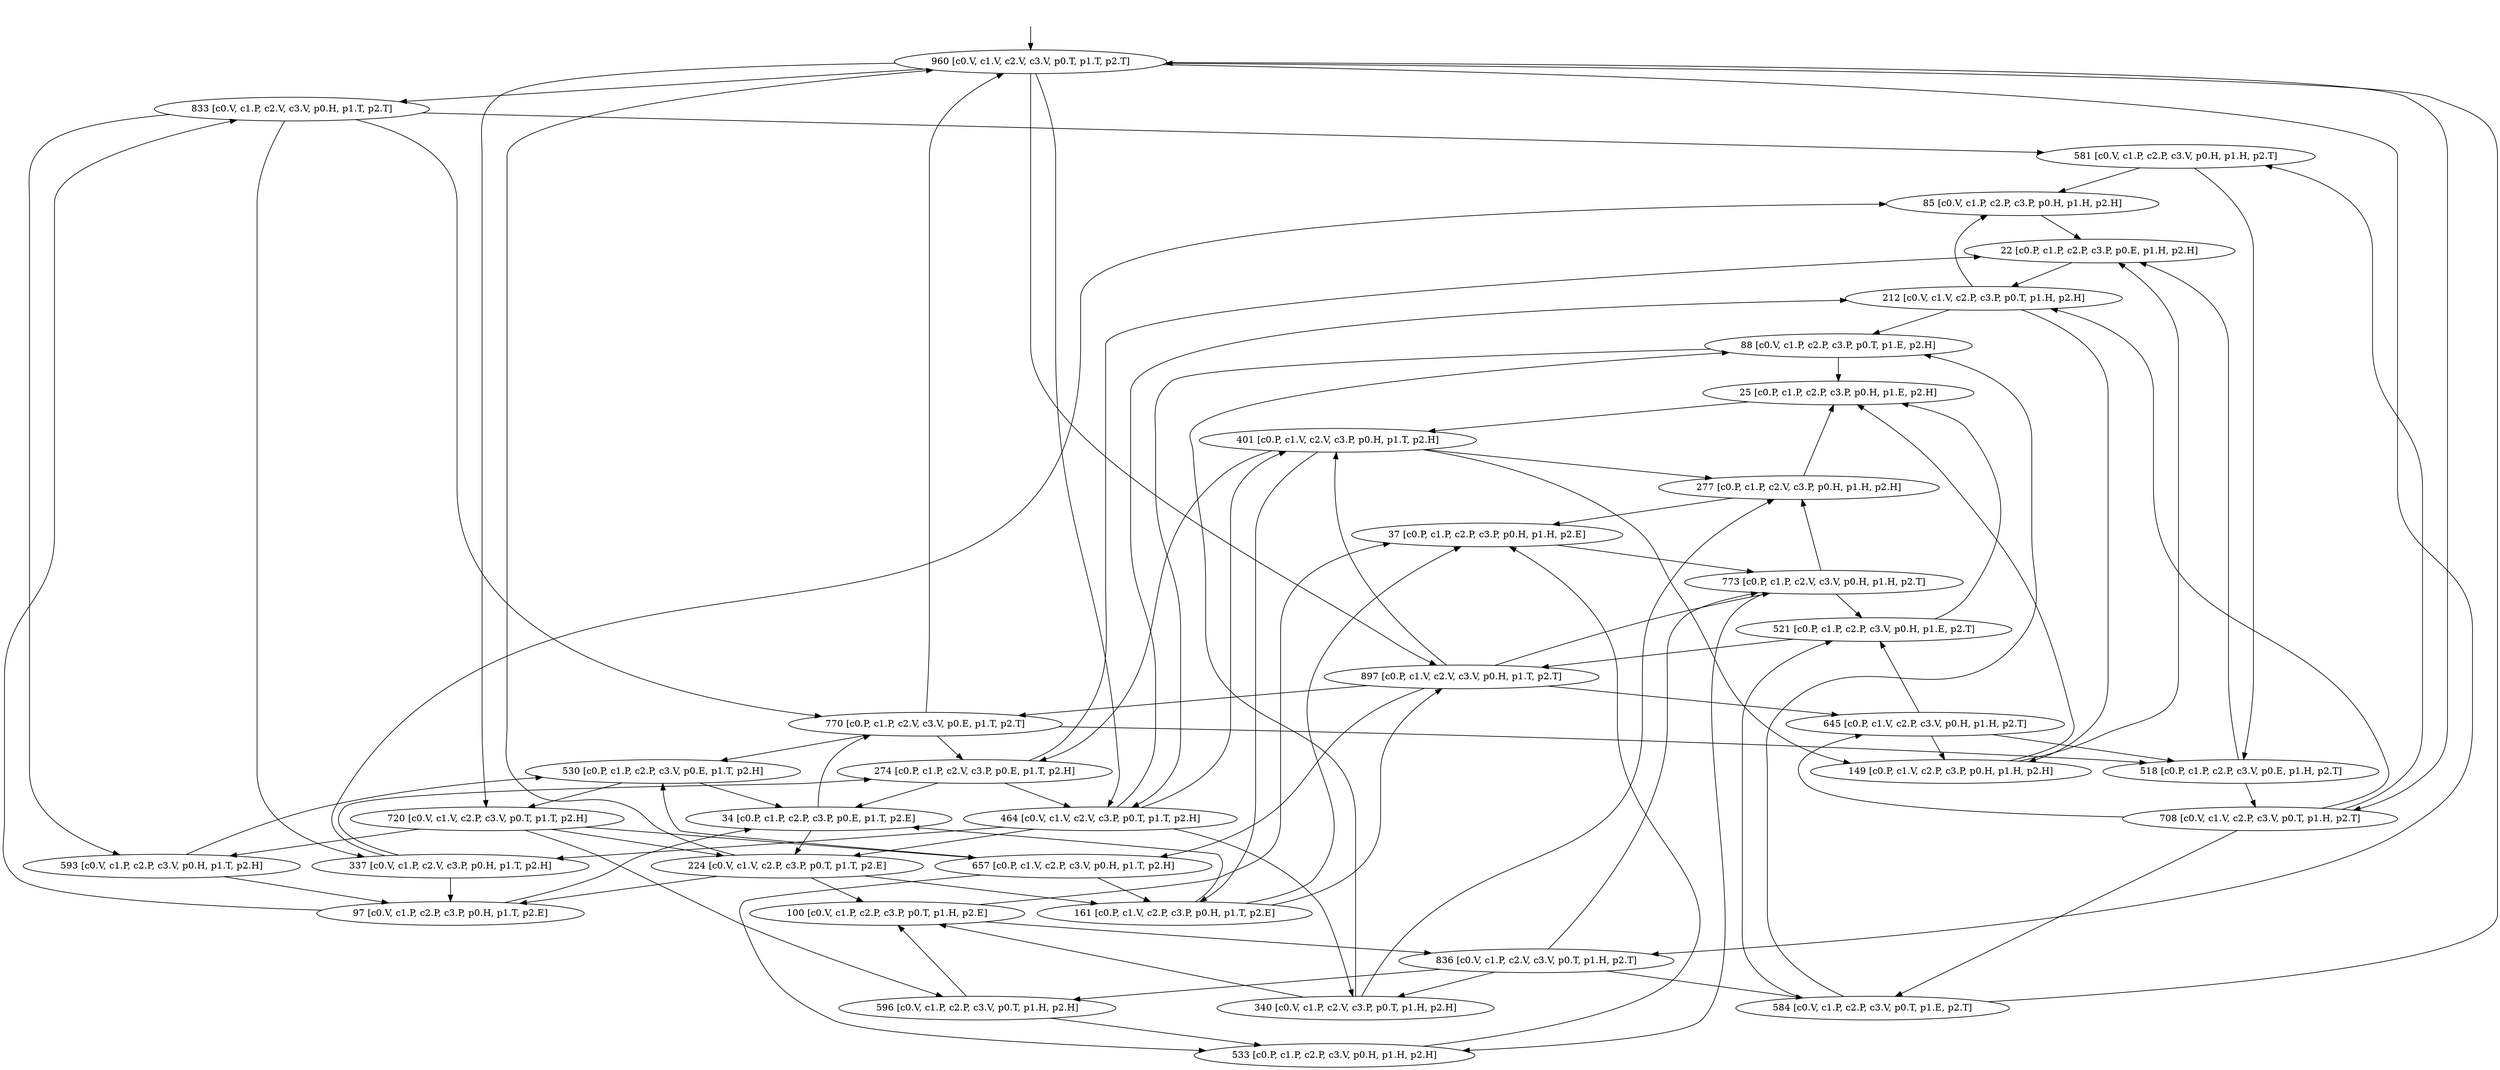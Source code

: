 digraph system {
_960[label="", shape=none ];
_960->960;
85 [label= "85 [c0.V, c1.P, c2.P, c3.P, p0.H, p1.H, p2.H]"];
149 [label= "149 [c0.P, c1.V, c2.P, c3.P, p0.H, p1.H, p2.H]"];
277 [label= "277 [c0.P, c1.P, c2.V, c3.P, p0.H, p1.H, p2.H]"];
533 [label= "533 [c0.P, c1.P, c2.P, c3.V, p0.H, p1.H, p2.H]"];
37 [label= "37 [c0.P, c1.P, c2.P, c3.P, p0.H, p1.H, p2.E]"];
581 [label= "581 [c0.V, c1.P, c2.P, c3.V, p0.H, p1.H, p2.T]"];
645 [label= "645 [c0.P, c1.V, c2.P, c3.V, p0.H, p1.H, p2.T]"];
773 [label= "773 [c0.P, c1.P, c2.V, c3.V, p0.H, p1.H, p2.T]"];
25 [label= "25 [c0.P, c1.P, c2.P, c3.P, p0.H, p1.E, p2.H]"];
521 [label= "521 [c0.P, c1.P, c2.P, c3.V, p0.H, p1.E, p2.T]"];
337 [label= "337 [c0.V, c1.P, c2.V, c3.P, p0.H, p1.T, p2.H]"];
593 [label= "593 [c0.V, c1.P, c2.P, c3.V, p0.H, p1.T, p2.H]"];
401 [label= "401 [c0.P, c1.V, c2.V, c3.P, p0.H, p1.T, p2.H]"];
657 [label= "657 [c0.P, c1.V, c2.P, c3.V, p0.H, p1.T, p2.H]"];
97 [label= "97 [c0.V, c1.P, c2.P, c3.P, p0.H, p1.T, p2.E]"];
161 [label= "161 [c0.P, c1.V, c2.P, c3.P, p0.H, p1.T, p2.E]"];
833 [label= "833 [c0.V, c1.P, c2.V, c3.V, p0.H, p1.T, p2.T]"];
897 [label= "897 [c0.P, c1.V, c2.V, c3.V, p0.H, p1.T, p2.T]"];
22 [label= "22 [c0.P, c1.P, c2.P, c3.P, p0.E, p1.H, p2.H]"];
518 [label= "518 [c0.P, c1.P, c2.P, c3.V, p0.E, p1.H, p2.T]"];
274 [label= "274 [c0.P, c1.P, c2.V, c3.P, p0.E, p1.T, p2.H]"];
530 [label= "530 [c0.P, c1.P, c2.P, c3.V, p0.E, p1.T, p2.H]"];
34 [label= "34 [c0.P, c1.P, c2.P, c3.P, p0.E, p1.T, p2.E]"];
770 [label= "770 [c0.P, c1.P, c2.V, c3.V, p0.E, p1.T, p2.T]"];
212 [label= "212 [c0.V, c1.V, c2.P, c3.P, p0.T, p1.H, p2.H]"];
340 [label= "340 [c0.V, c1.P, c2.V, c3.P, p0.T, p1.H, p2.H]"];
596 [label= "596 [c0.V, c1.P, c2.P, c3.V, p0.T, p1.H, p2.H]"];
100 [label= "100 [c0.V, c1.P, c2.P, c3.P, p0.T, p1.H, p2.E]"];
708 [label= "708 [c0.V, c1.V, c2.P, c3.V, p0.T, p1.H, p2.T]"];
836 [label= "836 [c0.V, c1.P, c2.V, c3.V, p0.T, p1.H, p2.T]"];
88 [label= "88 [c0.V, c1.P, c2.P, c3.P, p0.T, p1.E, p2.H]"];
584 [label= "584 [c0.V, c1.P, c2.P, c3.V, p0.T, p1.E, p2.T]"];
464 [label= "464 [c0.V, c1.V, c2.V, c3.P, p0.T, p1.T, p2.H]"];
720 [label= "720 [c0.V, c1.V, c2.P, c3.V, p0.T, p1.T, p2.H]"];
224 [label= "224 [c0.V, c1.V, c2.P, c3.P, p0.T, p1.T, p2.E]"];
960 [label= "960 [c0.V, c1.V, c2.V, c3.V, p0.T, p1.T, p2.T]"];
277->37 [label= ""];
533->37 [label= ""];
581->85 [label= ""];
645->149 [label= ""];
773->277 [label= ""];
773->533 [label= ""];
37->773 [label= ""];
149->25 [label= ""];
277->25 [label= ""];
645->521 [label= ""];
773->521 [label= ""];
337->85 [label= ""];
401->149 [label= ""];
401->277 [label= ""];
657->533 [label= ""];
161->37 [label= ""];
833->581 [label= ""];
897->645 [label= ""];
897->773 [label= ""];
521->25 [label= ""];
25->401 [label= ""];
521->897 [label= ""];
337->97 [label= ""];
593->97 [label= ""];
401->161 [label= ""];
657->161 [label= ""];
833->337 [label= ""];
833->593 [label= ""];
897->401 [label= ""];
897->657 [label= ""];
97->833 [label= ""];
161->897 [label= ""];
85->22 [label= ""];
149->22 [label= ""];
581->518 [label= ""];
645->518 [label= ""];
337->274 [label= ""];
593->530 [label= ""];
401->274 [label= ""];
657->530 [label= ""];
97->34 [label= ""];
161->34 [label= ""];
833->770 [label= ""];
897->770 [label= ""];
212->85 [label= ""];
212->149 [label= ""];
340->277 [label= ""];
596->533 [label= ""];
100->37 [label= ""];
708->581 [label= ""];
708->645 [label= ""];
836->773 [label= ""];
88->25 [label= ""];
584->521 [label= ""];
464->337 [label= ""];
720->593 [label= ""];
464->401 [label= ""];
720->657 [label= ""];
224->97 [label= ""];
224->161 [label= ""];
960->833 [label= ""];
960->897 [label= ""];
518->22 [label= ""];
274->22 [label= ""];
770->518 [label= ""];
274->34 [label= ""];
530->34 [label= ""];
770->274 [label= ""];
770->530 [label= ""];
34->770 [label= ""];
22->212 [label= ""];
518->708 [label= ""];
274->464 [label= ""];
530->720 [label= ""];
34->224 [label= ""];
770->960 [label= ""];
340->100 [label= ""];
596->100 [label= ""];
708->212 [label= ""];
836->340 [label= ""];
836->596 [label= ""];
100->836 [label= ""];
212->88 [label= ""];
340->88 [label= ""];
708->584 [label= ""];
836->584 [label= ""];
464->212 [label= ""];
464->340 [label= ""];
720->596 [label= ""];
224->100 [label= ""];
960->708 [label= ""];
960->836 [label= ""];
584->88 [label= ""];
88->464 [label= ""];
584->960 [label= ""];
464->224 [label= ""];
720->224 [label= ""];
960->464 [label= ""];
960->720 [label= ""];
224->960 [label= ""];
}
